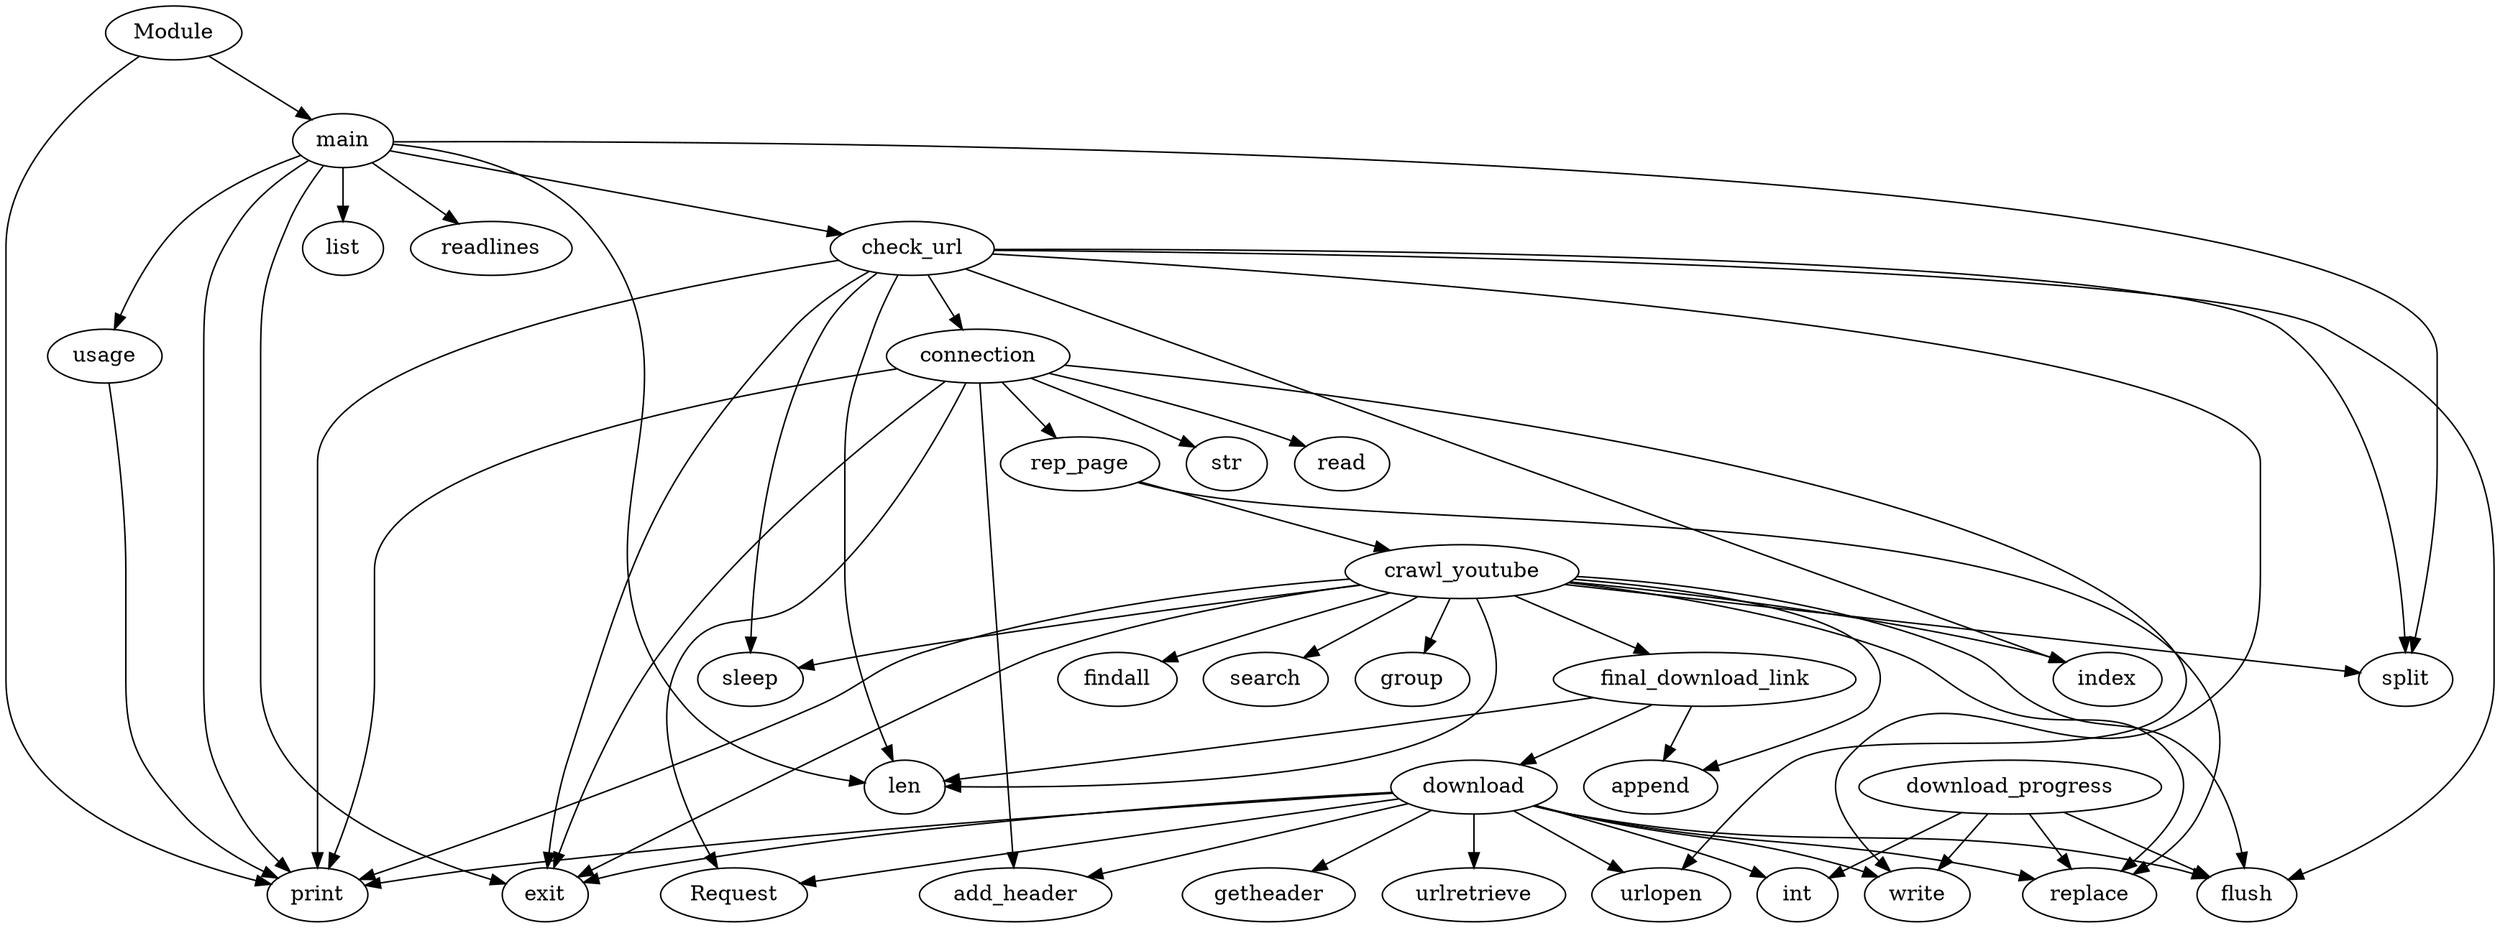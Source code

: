 strict digraph  {
main;
len;
usage;
list;
readlines;
print;
exit;
check_url;
split;
index;
write;
flush;
sleep;
connection;
Request;
add_header;
urlopen;
str;
read;
rep_page;
replace;
crawl_youtube;
search;
group;
findall;
append;
final_download_link;
download;
download_progress;
int;
getheader;
urlretrieve;
Module;
main -> len;
main -> usage;
main -> list;
main -> readlines;
main -> print;
main -> exit;
main -> check_url;
main -> split;
usage -> print;
check_url -> split;
check_url -> print;
check_url -> exit;
check_url -> len;
check_url -> index;
check_url -> write;
check_url -> flush;
check_url -> sleep;
check_url -> connection;
connection -> Request;
connection -> add_header;
connection -> urlopen;
connection -> str;
connection -> read;
connection -> print;
connection -> exit;
connection -> rep_page;
rep_page -> replace;
rep_page -> crawl_youtube;
crawl_youtube -> search;
crawl_youtube -> group;
crawl_youtube -> index;
crawl_youtube -> len;
crawl_youtube -> replace;
crawl_youtube -> print;
crawl_youtube -> findall;
crawl_youtube -> append;
crawl_youtube -> exit;
crawl_youtube -> split;
crawl_youtube -> sleep;
crawl_youtube -> flush;
crawl_youtube -> final_download_link;
final_download_link -> len;
final_download_link -> append;
final_download_link -> download;
download -> Request;
download -> add_header;
download -> urlopen;
download -> getheader;
download -> int;
download -> print;
download -> write;
download -> replace;
download -> flush;
download -> urlretrieve;
download -> exit;
download_progress -> write;
download_progress -> replace;
download_progress -> int;
download_progress -> flush;
Module -> main;
Module -> print;
}
